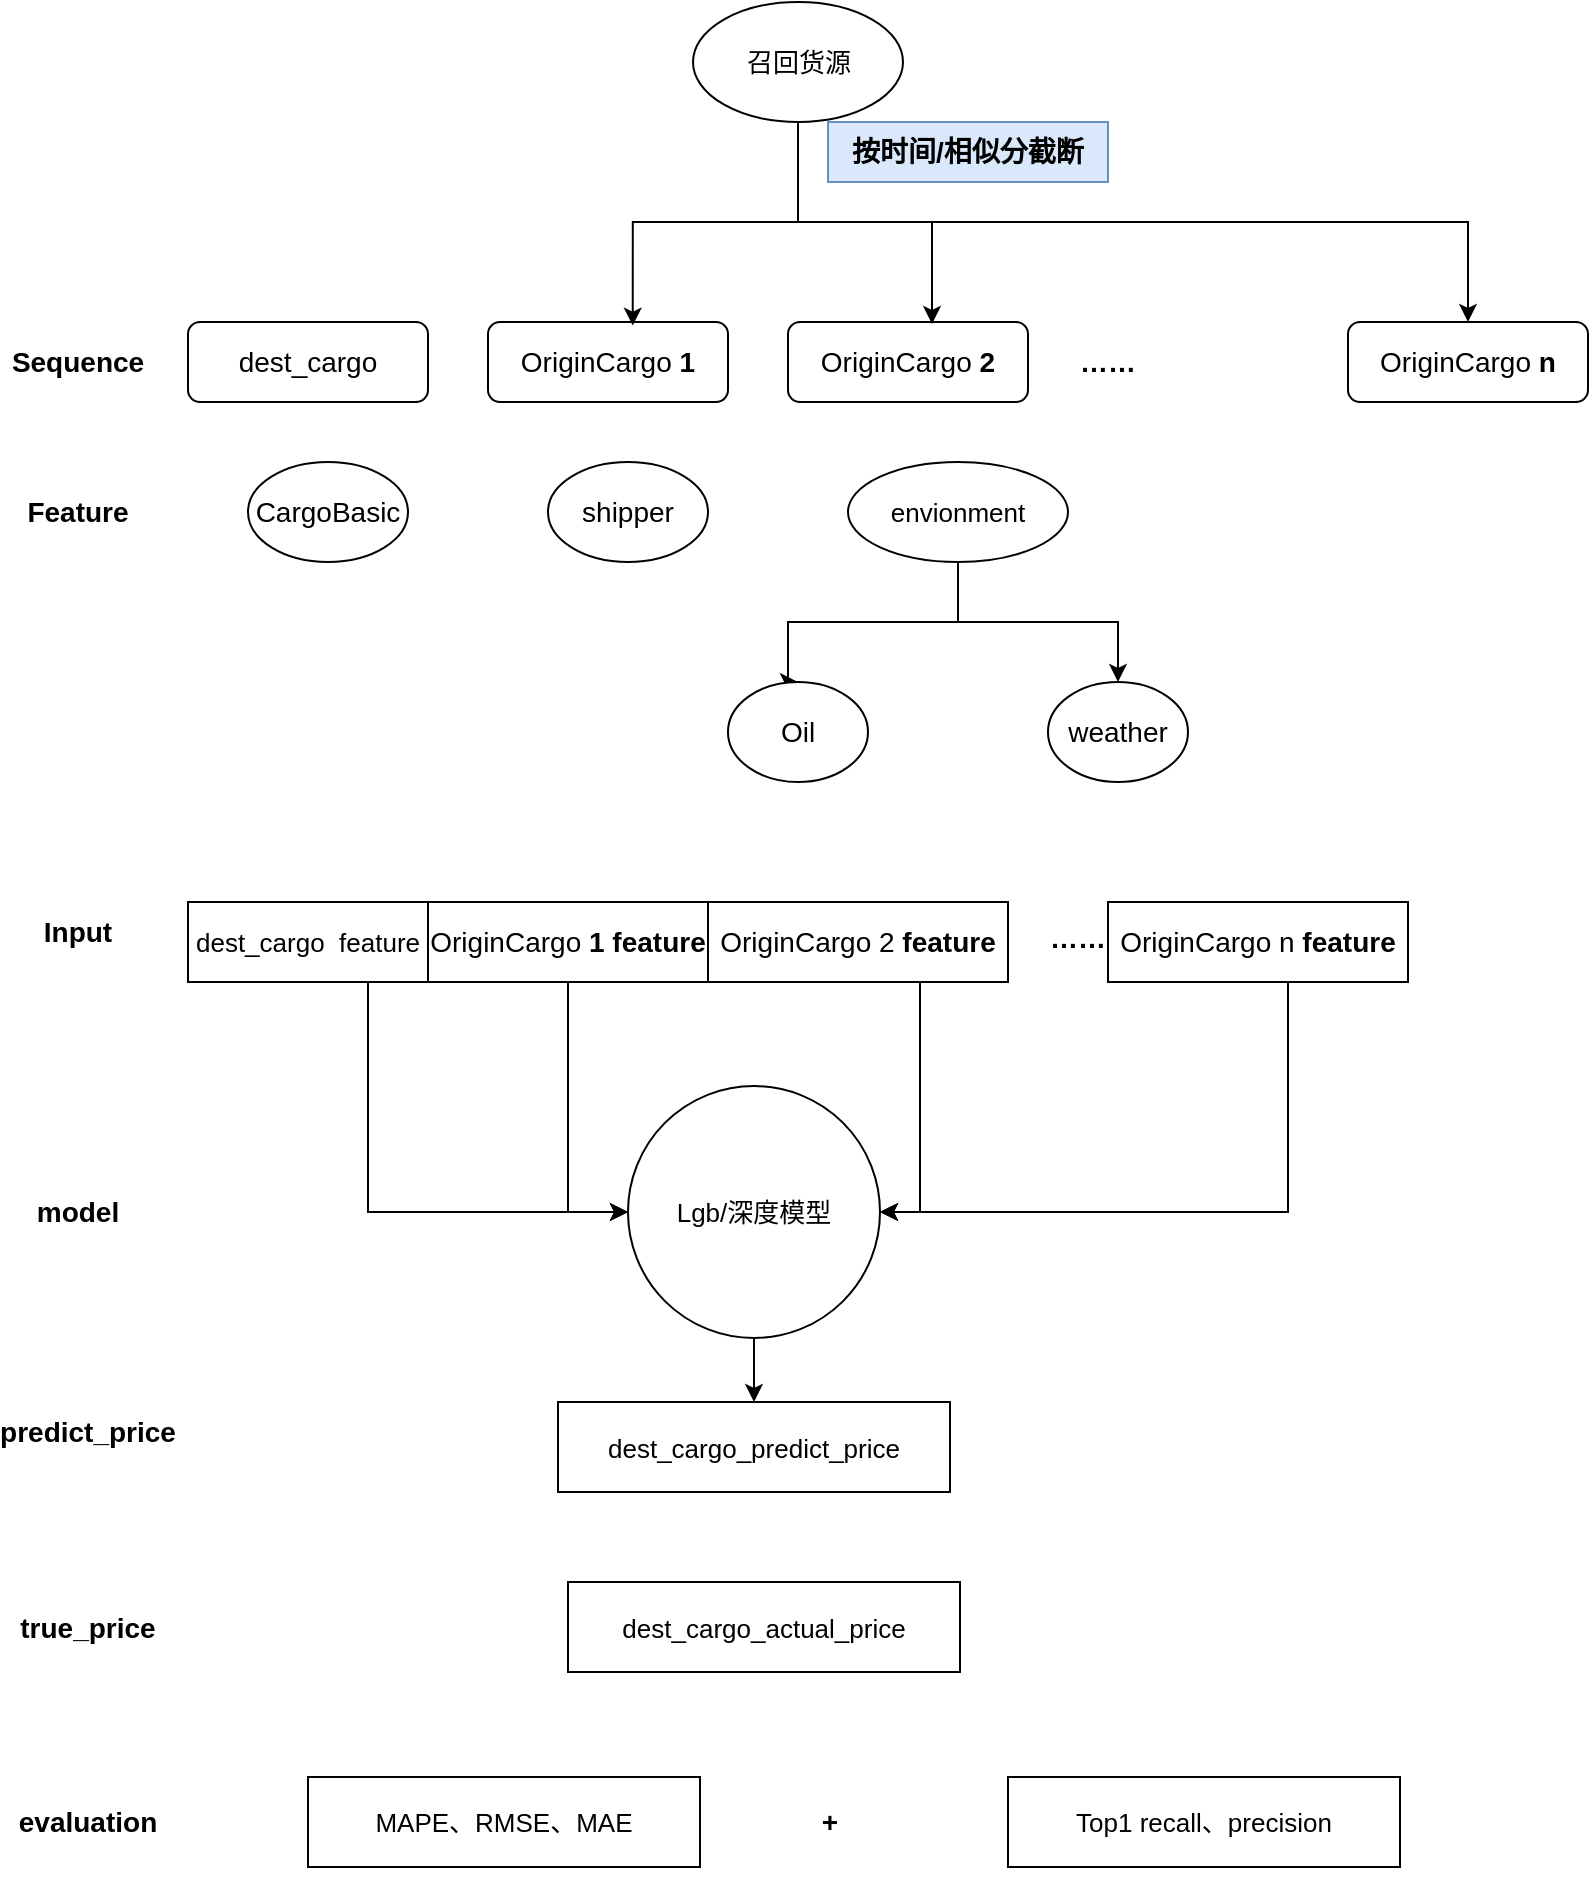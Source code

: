<mxfile version="17.4.4" type="github">
  <diagram id="C5RBs43oDa-KdzZeNtuy" name="Page-1">
    <mxGraphModel dx="1550" dy="2004" grid="1" gridSize="10" guides="1" tooltips="1" connect="1" arrows="1" fold="1" page="1" pageScale="1" pageWidth="827" pageHeight="1169" math="0" shadow="0">
      <root>
        <mxCell id="WIyWlLk6GJQsqaUBKTNV-0" />
        <mxCell id="WIyWlLk6GJQsqaUBKTNV-1" parent="WIyWlLk6GJQsqaUBKTNV-0" />
        <mxCell id="WIyWlLk6GJQsqaUBKTNV-3" value="dest_cargo" style="rounded=1;whiteSpace=wrap;html=1;fontSize=14;glass=0;strokeWidth=1;shadow=0;gradientColor=none;fillColor=default;" parent="WIyWlLk6GJQsqaUBKTNV-1" vertex="1">
          <mxGeometry x="100" y="140" width="120" height="40" as="geometry" />
        </mxCell>
        <mxCell id="WIyWlLk6GJQsqaUBKTNV-7" value="OriginCargo&amp;nbsp;&lt;b style=&quot;font-size: 14px;&quot;&gt;1&lt;/b&gt;" style="rounded=1;whiteSpace=wrap;html=1;fontSize=14;glass=0;strokeWidth=1;shadow=0;" parent="WIyWlLk6GJQsqaUBKTNV-1" vertex="1">
          <mxGeometry x="250" y="140" width="120" height="40" as="geometry" />
        </mxCell>
        <mxCell id="WIyWlLk6GJQsqaUBKTNV-12" value="OriginCargo&amp;nbsp;&lt;b style=&quot;font-size: 14px;&quot;&gt;2&lt;/b&gt;" style="rounded=1;whiteSpace=wrap;html=1;fontSize=14;glass=0;strokeWidth=1;shadow=0;" parent="WIyWlLk6GJQsqaUBKTNV-1" vertex="1">
          <mxGeometry x="400" y="140" width="120" height="40" as="geometry" />
        </mxCell>
        <mxCell id="SqZgt--YvznunEqV0woP-0" value="OriginCargo &lt;b style=&quot;font-size: 14px;&quot;&gt;n&lt;/b&gt;" style="rounded=1;whiteSpace=wrap;html=1;fontSize=14;glass=0;strokeWidth=1;shadow=0;" vertex="1" parent="WIyWlLk6GJQsqaUBKTNV-1">
          <mxGeometry x="680" y="140" width="120" height="40" as="geometry" />
        </mxCell>
        <mxCell id="SqZgt--YvznunEqV0woP-1" value="&lt;b style=&quot;font-size: 14px;&quot;&gt;Sequence&lt;/b&gt;" style="text;html=1;strokeColor=none;fillColor=none;align=center;verticalAlign=middle;whiteSpace=wrap;rounded=0;fontSize=14;" vertex="1" parent="WIyWlLk6GJQsqaUBKTNV-1">
          <mxGeometry x="15" y="145" width="60" height="30" as="geometry" />
        </mxCell>
        <mxCell id="SqZgt--YvznunEqV0woP-2" value="&lt;b style=&quot;font-size: 14px;&quot;&gt;……&lt;/b&gt;" style="text;html=1;strokeColor=none;fillColor=none;align=center;verticalAlign=middle;whiteSpace=wrap;rounded=0;fontSize=14;" vertex="1" parent="WIyWlLk6GJQsqaUBKTNV-1">
          <mxGeometry x="530" y="145" width="60" height="30" as="geometry" />
        </mxCell>
        <mxCell id="SqZgt--YvznunEqV0woP-4" value="&lt;b style=&quot;font-size: 14px;&quot;&gt;Feature&lt;/b&gt;" style="text;html=1;strokeColor=none;fillColor=none;align=center;verticalAlign=middle;whiteSpace=wrap;rounded=0;fontSize=14;" vertex="1" parent="WIyWlLk6GJQsqaUBKTNV-1">
          <mxGeometry x="10" y="220" width="70" height="30" as="geometry" />
        </mxCell>
        <mxCell id="SqZgt--YvznunEqV0woP-5" value="CargoBasic" style="ellipse;whiteSpace=wrap;html=1;fillColor=default;gradientColor=none;fontSize=14;" vertex="1" parent="WIyWlLk6GJQsqaUBKTNV-1">
          <mxGeometry x="130" y="210" width="80" height="50" as="geometry" />
        </mxCell>
        <mxCell id="SqZgt--YvznunEqV0woP-7" value="shipper" style="ellipse;whiteSpace=wrap;html=1;fillColor=default;gradientColor=none;fontSize=14;" vertex="1" parent="WIyWlLk6GJQsqaUBKTNV-1">
          <mxGeometry x="280" y="210" width="80" height="50" as="geometry" />
        </mxCell>
        <mxCell id="SqZgt--YvznunEqV0woP-10" style="edgeStyle=orthogonalEdgeStyle;rounded=0;orthogonalLoop=1;jettySize=auto;html=1;entryX=0.5;entryY=0;entryDx=0;entryDy=0;fontSize=14;" edge="1" parent="WIyWlLk6GJQsqaUBKTNV-1" source="SqZgt--YvznunEqV0woP-8" target="SqZgt--YvznunEqV0woP-11">
          <mxGeometry relative="1" as="geometry">
            <mxPoint x="485" y="320" as="targetPoint" />
            <Array as="points">
              <mxPoint x="485" y="290" />
              <mxPoint x="400" y="290" />
              <mxPoint x="400" y="320" />
            </Array>
          </mxGeometry>
        </mxCell>
        <mxCell id="SqZgt--YvznunEqV0woP-14" style="edgeStyle=orthogonalEdgeStyle;rounded=0;orthogonalLoop=1;jettySize=auto;html=1;entryX=0.5;entryY=0;entryDx=0;entryDy=0;fontSize=14;" edge="1" parent="WIyWlLk6GJQsqaUBKTNV-1" source="SqZgt--YvznunEqV0woP-8" target="SqZgt--YvznunEqV0woP-12">
          <mxGeometry relative="1" as="geometry">
            <Array as="points">
              <mxPoint x="485" y="290" />
              <mxPoint x="565" y="290" />
            </Array>
          </mxGeometry>
        </mxCell>
        <mxCell id="SqZgt--YvznunEqV0woP-8" value="envionment" style="ellipse;whiteSpace=wrap;html=1;fillColor=default;gradientColor=none;fontSize=13;" vertex="1" parent="WIyWlLk6GJQsqaUBKTNV-1">
          <mxGeometry x="430" y="210" width="110" height="50" as="geometry" />
        </mxCell>
        <mxCell id="SqZgt--YvznunEqV0woP-11" value="Oil" style="ellipse;whiteSpace=wrap;html=1;fillColor=default;gradientColor=none;fontSize=14;" vertex="1" parent="WIyWlLk6GJQsqaUBKTNV-1">
          <mxGeometry x="370" y="320" width="70" height="50" as="geometry" />
        </mxCell>
        <mxCell id="SqZgt--YvznunEqV0woP-12" value="weather" style="ellipse;whiteSpace=wrap;html=1;fillColor=default;gradientColor=none;fontSize=14;" vertex="1" parent="WIyWlLk6GJQsqaUBKTNV-1">
          <mxGeometry x="530" y="320" width="70" height="50" as="geometry" />
        </mxCell>
        <mxCell id="SqZgt--YvznunEqV0woP-15" value="&lt;b&gt;Input&lt;/b&gt;" style="text;html=1;strokeColor=none;fillColor=none;align=center;verticalAlign=middle;whiteSpace=wrap;rounded=0;fontSize=14;" vertex="1" parent="WIyWlLk6GJQsqaUBKTNV-1">
          <mxGeometry x="10" y="430" width="70" height="30" as="geometry" />
        </mxCell>
        <mxCell id="SqZgt--YvznunEqV0woP-16" value="dest_cargo&amp;nbsp; feature" style="rounded=0;whiteSpace=wrap;html=1;fontSize=13;fillColor=default;gradientColor=none;" vertex="1" parent="WIyWlLk6GJQsqaUBKTNV-1">
          <mxGeometry x="100" y="430" width="120" height="40" as="geometry" />
        </mxCell>
        <mxCell id="SqZgt--YvznunEqV0woP-28" style="edgeStyle=orthogonalEdgeStyle;rounded=0;orthogonalLoop=1;jettySize=auto;html=1;entryX=0;entryY=0.5;entryDx=0;entryDy=0;fontSize=13;" edge="1" parent="WIyWlLk6GJQsqaUBKTNV-1" source="SqZgt--YvznunEqV0woP-17" target="SqZgt--YvznunEqV0woP-24">
          <mxGeometry relative="1" as="geometry" />
        </mxCell>
        <mxCell id="SqZgt--YvznunEqV0woP-17" value="&lt;span style=&quot;font-size: 14px&quot;&gt;OriginCargo&amp;nbsp;&lt;/span&gt;&lt;b style=&quot;font-size: 14px&quot;&gt;1 feature&lt;/b&gt;" style="rounded=0;whiteSpace=wrap;html=1;fontSize=13;fillColor=default;gradientColor=none;" vertex="1" parent="WIyWlLk6GJQsqaUBKTNV-1">
          <mxGeometry x="220" y="430" width="140" height="40" as="geometry" />
        </mxCell>
        <mxCell id="SqZgt--YvznunEqV0woP-29" style="edgeStyle=orthogonalEdgeStyle;rounded=0;orthogonalLoop=1;jettySize=auto;html=1;entryX=1;entryY=0.5;entryDx=0;entryDy=0;fontSize=13;" edge="1" parent="WIyWlLk6GJQsqaUBKTNV-1" source="SqZgt--YvznunEqV0woP-18" target="SqZgt--YvznunEqV0woP-24">
          <mxGeometry relative="1" as="geometry">
            <Array as="points">
              <mxPoint x="466" y="585" />
            </Array>
          </mxGeometry>
        </mxCell>
        <mxCell id="SqZgt--YvznunEqV0woP-18" value="&lt;span style=&quot;font-size: 14px&quot;&gt;OriginCargo 2&lt;/span&gt;&lt;b style=&quot;font-size: 14px&quot;&gt;&amp;nbsp;feature&lt;/b&gt;" style="rounded=0;whiteSpace=wrap;html=1;fontSize=13;fillColor=default;gradientColor=none;" vertex="1" parent="WIyWlLk6GJQsqaUBKTNV-1">
          <mxGeometry x="360" y="430" width="150" height="40" as="geometry" />
        </mxCell>
        <mxCell id="SqZgt--YvznunEqV0woP-20" value="&lt;b style=&quot;font-size: 14px;&quot;&gt;……&lt;/b&gt;" style="text;html=1;strokeColor=none;fillColor=none;align=center;verticalAlign=middle;whiteSpace=wrap;rounded=0;fontSize=14;" vertex="1" parent="WIyWlLk6GJQsqaUBKTNV-1">
          <mxGeometry x="510" y="435" width="70" height="25" as="geometry" />
        </mxCell>
        <mxCell id="SqZgt--YvznunEqV0woP-30" style="edgeStyle=orthogonalEdgeStyle;rounded=0;orthogonalLoop=1;jettySize=auto;html=1;entryX=1;entryY=0.5;entryDx=0;entryDy=0;fontSize=13;" edge="1" parent="WIyWlLk6GJQsqaUBKTNV-1" source="SqZgt--YvznunEqV0woP-21" target="SqZgt--YvznunEqV0woP-24">
          <mxGeometry relative="1" as="geometry">
            <Array as="points">
              <mxPoint x="650" y="585" />
            </Array>
          </mxGeometry>
        </mxCell>
        <mxCell id="SqZgt--YvznunEqV0woP-21" value="&lt;span style=&quot;font-size: 14px&quot;&gt;OriginCargo n&lt;/span&gt;&lt;b style=&quot;font-size: 14px&quot;&gt;&amp;nbsp;feature&lt;/b&gt;" style="rounded=0;whiteSpace=wrap;html=1;fontSize=13;fillColor=default;gradientColor=none;" vertex="1" parent="WIyWlLk6GJQsqaUBKTNV-1">
          <mxGeometry x="560" y="430" width="150" height="40" as="geometry" />
        </mxCell>
        <mxCell id="SqZgt--YvznunEqV0woP-22" value="&lt;b&gt;true_price&lt;/b&gt;" style="text;html=1;strokeColor=none;fillColor=none;align=center;verticalAlign=middle;whiteSpace=wrap;rounded=0;fontSize=14;" vertex="1" parent="WIyWlLk6GJQsqaUBKTNV-1">
          <mxGeometry x="15" y="777.5" width="70" height="30" as="geometry" />
        </mxCell>
        <mxCell id="SqZgt--YvznunEqV0woP-23" value="dest_cargo_actual_price" style="rounded=0;whiteSpace=wrap;html=1;fontSize=13;fillColor=default;gradientColor=none;" vertex="1" parent="WIyWlLk6GJQsqaUBKTNV-1">
          <mxGeometry x="290" y="770" width="196" height="45" as="geometry" />
        </mxCell>
        <mxCell id="SqZgt--YvznunEqV0woP-47" style="edgeStyle=orthogonalEdgeStyle;rounded=0;orthogonalLoop=1;jettySize=auto;html=1;entryX=0.5;entryY=0;entryDx=0;entryDy=0;fontSize=13;" edge="1" parent="WIyWlLk6GJQsqaUBKTNV-1" source="SqZgt--YvznunEqV0woP-24" target="SqZgt--YvznunEqV0woP-43">
          <mxGeometry relative="1" as="geometry" />
        </mxCell>
        <mxCell id="SqZgt--YvznunEqV0woP-24" value="Lgb/深度模型" style="ellipse;whiteSpace=wrap;html=1;aspect=fixed;fontSize=13;fillColor=default;gradientColor=none;" vertex="1" parent="WIyWlLk6GJQsqaUBKTNV-1">
          <mxGeometry x="320" y="522" width="126" height="126" as="geometry" />
        </mxCell>
        <mxCell id="SqZgt--YvznunEqV0woP-27" style="edgeStyle=orthogonalEdgeStyle;rounded=0;orthogonalLoop=1;jettySize=auto;html=1;entryX=0;entryY=0.5;entryDx=0;entryDy=0;fontSize=13;" edge="1" parent="WIyWlLk6GJQsqaUBKTNV-1" source="SqZgt--YvznunEqV0woP-25" target="SqZgt--YvznunEqV0woP-24">
          <mxGeometry relative="1" as="geometry">
            <Array as="points">
              <mxPoint x="190" y="585" />
            </Array>
          </mxGeometry>
        </mxCell>
        <mxCell id="SqZgt--YvznunEqV0woP-25" value="dest_cargo&amp;nbsp; feature" style="rounded=0;whiteSpace=wrap;html=1;fontSize=13;fillColor=default;gradientColor=none;" vertex="1" parent="WIyWlLk6GJQsqaUBKTNV-1">
          <mxGeometry x="100" y="430" width="120" height="40" as="geometry" />
        </mxCell>
        <mxCell id="SqZgt--YvznunEqV0woP-26" value="&lt;b&gt;model&lt;/b&gt;" style="text;html=1;strokeColor=none;fillColor=none;align=center;verticalAlign=middle;whiteSpace=wrap;rounded=0;fontSize=14;" vertex="1" parent="WIyWlLk6GJQsqaUBKTNV-1">
          <mxGeometry x="10" y="570" width="70" height="30" as="geometry" />
        </mxCell>
        <mxCell id="SqZgt--YvznunEqV0woP-31" value="&lt;b&gt;evaluation&lt;/b&gt;" style="text;html=1;strokeColor=none;fillColor=none;align=center;verticalAlign=middle;whiteSpace=wrap;rounded=0;fontSize=14;" vertex="1" parent="WIyWlLk6GJQsqaUBKTNV-1">
          <mxGeometry x="15" y="875" width="70" height="30" as="geometry" />
        </mxCell>
        <mxCell id="SqZgt--YvznunEqV0woP-32" value="MAPE、RMSE、MAE" style="rounded=0;whiteSpace=wrap;html=1;fontSize=13;fillColor=default;gradientColor=none;" vertex="1" parent="WIyWlLk6GJQsqaUBKTNV-1">
          <mxGeometry x="160" y="867.5" width="196" height="45" as="geometry" />
        </mxCell>
        <mxCell id="SqZgt--YvznunEqV0woP-34" value="&lt;b&gt;+&lt;/b&gt;" style="text;html=1;strokeColor=none;fillColor=none;align=center;verticalAlign=middle;whiteSpace=wrap;rounded=0;fontSize=14;" vertex="1" parent="WIyWlLk6GJQsqaUBKTNV-1">
          <mxGeometry x="361" y="860" width="120" height="60" as="geometry" />
        </mxCell>
        <mxCell id="SqZgt--YvznunEqV0woP-35" value="Top1 recall、precision" style="rounded=0;whiteSpace=wrap;html=1;fontSize=13;fillColor=default;gradientColor=none;" vertex="1" parent="WIyWlLk6GJQsqaUBKTNV-1">
          <mxGeometry x="510" y="867.5" width="196" height="45" as="geometry" />
        </mxCell>
        <mxCell id="SqZgt--YvznunEqV0woP-37" style="edgeStyle=orthogonalEdgeStyle;rounded=0;orthogonalLoop=1;jettySize=auto;html=1;entryX=0.603;entryY=0.045;entryDx=0;entryDy=0;entryPerimeter=0;fontSize=13;" edge="1" parent="WIyWlLk6GJQsqaUBKTNV-1" source="SqZgt--YvznunEqV0woP-36" target="WIyWlLk6GJQsqaUBKTNV-7">
          <mxGeometry relative="1" as="geometry" />
        </mxCell>
        <mxCell id="SqZgt--YvznunEqV0woP-38" style="edgeStyle=orthogonalEdgeStyle;rounded=0;orthogonalLoop=1;jettySize=auto;html=1;entryX=0.6;entryY=0.025;entryDx=0;entryDy=0;entryPerimeter=0;fontSize=13;" edge="1" parent="WIyWlLk6GJQsqaUBKTNV-1" source="SqZgt--YvznunEqV0woP-36" target="WIyWlLk6GJQsqaUBKTNV-12">
          <mxGeometry relative="1" as="geometry" />
        </mxCell>
        <mxCell id="SqZgt--YvznunEqV0woP-40" style="edgeStyle=orthogonalEdgeStyle;rounded=0;orthogonalLoop=1;jettySize=auto;html=1;fontSize=13;" edge="1" parent="WIyWlLk6GJQsqaUBKTNV-1" source="SqZgt--YvznunEqV0woP-36" target="SqZgt--YvznunEqV0woP-0">
          <mxGeometry relative="1" as="geometry">
            <Array as="points">
              <mxPoint x="405" y="90" />
              <mxPoint x="740" y="90" />
            </Array>
          </mxGeometry>
        </mxCell>
        <mxCell id="SqZgt--YvznunEqV0woP-36" value="召回货源" style="ellipse;whiteSpace=wrap;html=1;fontSize=13;fillColor=default;gradientColor=none;" vertex="1" parent="WIyWlLk6GJQsqaUBKTNV-1">
          <mxGeometry x="352.5" y="-20" width="105" height="60" as="geometry" />
        </mxCell>
        <mxCell id="SqZgt--YvznunEqV0woP-41" value="&lt;b style=&quot;font-size: 14px&quot;&gt;按时间/相似分截断&lt;/b&gt;" style="text;html=1;strokeColor=#6c8ebf;fillColor=#dae8fc;align=center;verticalAlign=middle;whiteSpace=wrap;rounded=0;fontSize=14;" vertex="1" parent="WIyWlLk6GJQsqaUBKTNV-1">
          <mxGeometry x="420" y="40" width="140" height="30" as="geometry" />
        </mxCell>
        <mxCell id="SqZgt--YvznunEqV0woP-42" value="&lt;b&gt;predict_price&lt;/b&gt;" style="text;html=1;strokeColor=none;fillColor=none;align=center;verticalAlign=middle;whiteSpace=wrap;rounded=0;fontSize=14;" vertex="1" parent="WIyWlLk6GJQsqaUBKTNV-1">
          <mxGeometry x="15" y="680" width="70" height="30" as="geometry" />
        </mxCell>
        <mxCell id="SqZgt--YvznunEqV0woP-43" value="dest_cargo_predict_price" style="rounded=0;whiteSpace=wrap;html=1;fontSize=13;fillColor=default;gradientColor=none;" vertex="1" parent="WIyWlLk6GJQsqaUBKTNV-1">
          <mxGeometry x="285" y="680" width="196" height="45" as="geometry" />
        </mxCell>
      </root>
    </mxGraphModel>
  </diagram>
</mxfile>
